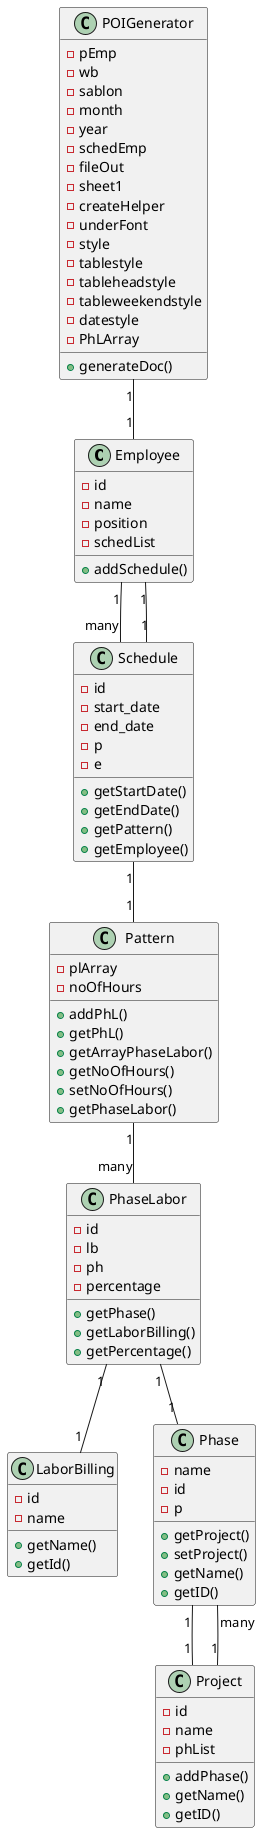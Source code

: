 @startuml

class Employee {
    - id
    - name
    - position
    - schedList
    + addSchedule()
}

class Schedule {
    - id
    - start_date
    - end_date
    - p
    - e
    + getStartDate()
    + getEndDate()
    + getPattern()
    + getEmployee()
}

class Pattern {
    - plArray
    - noOfHours
    + addPhL()
    + getPhL()
    + getArrayPhaseLabor()
    + getNoOfHours()
    + setNoOfHours()
    + getPhaseLabor()
}

class PhaseLabor {
    - id
    - lb
    - ph
    - percentage
    + getPhase()
    + getLaborBilling()
    + getPercentage()
}

class LaborBilling {
    - id
    - name
    + getName()
    + getId()
}

class Phase {
    - name
    - id
    - p
    + getProject()
    + setProject()
    + getName()
    + getID()
}

class Project {
    - id
    - name
    - phList
    + addPhase()
    + getName()
    + getID()
}

class POIGenerator {
    - pEmp
    - wb
    - sablon
    - month
    - year
    - schedEmp
    - fileOut
    - sheet1
    - createHelper
    - underFont
    - style
    - tablestyle
    - tableheadstyle
    - tableweekendstyle
    - datestyle
    - PhLArray
    + generateDoc()
}

Employee "1" -- "many" Schedule
Schedule "1" -- "1" Pattern
Schedule "1" -- "1" Employee
Pattern "1" -- "many" PhaseLabor
PhaseLabor "1" -- "1" LaborBilling
PhaseLabor "1" -- "1" Phase
Phase "1" -- "1" Project
Project "1" -- "many" Phase
POIGenerator "1" -- "1" Employee

@enduml

